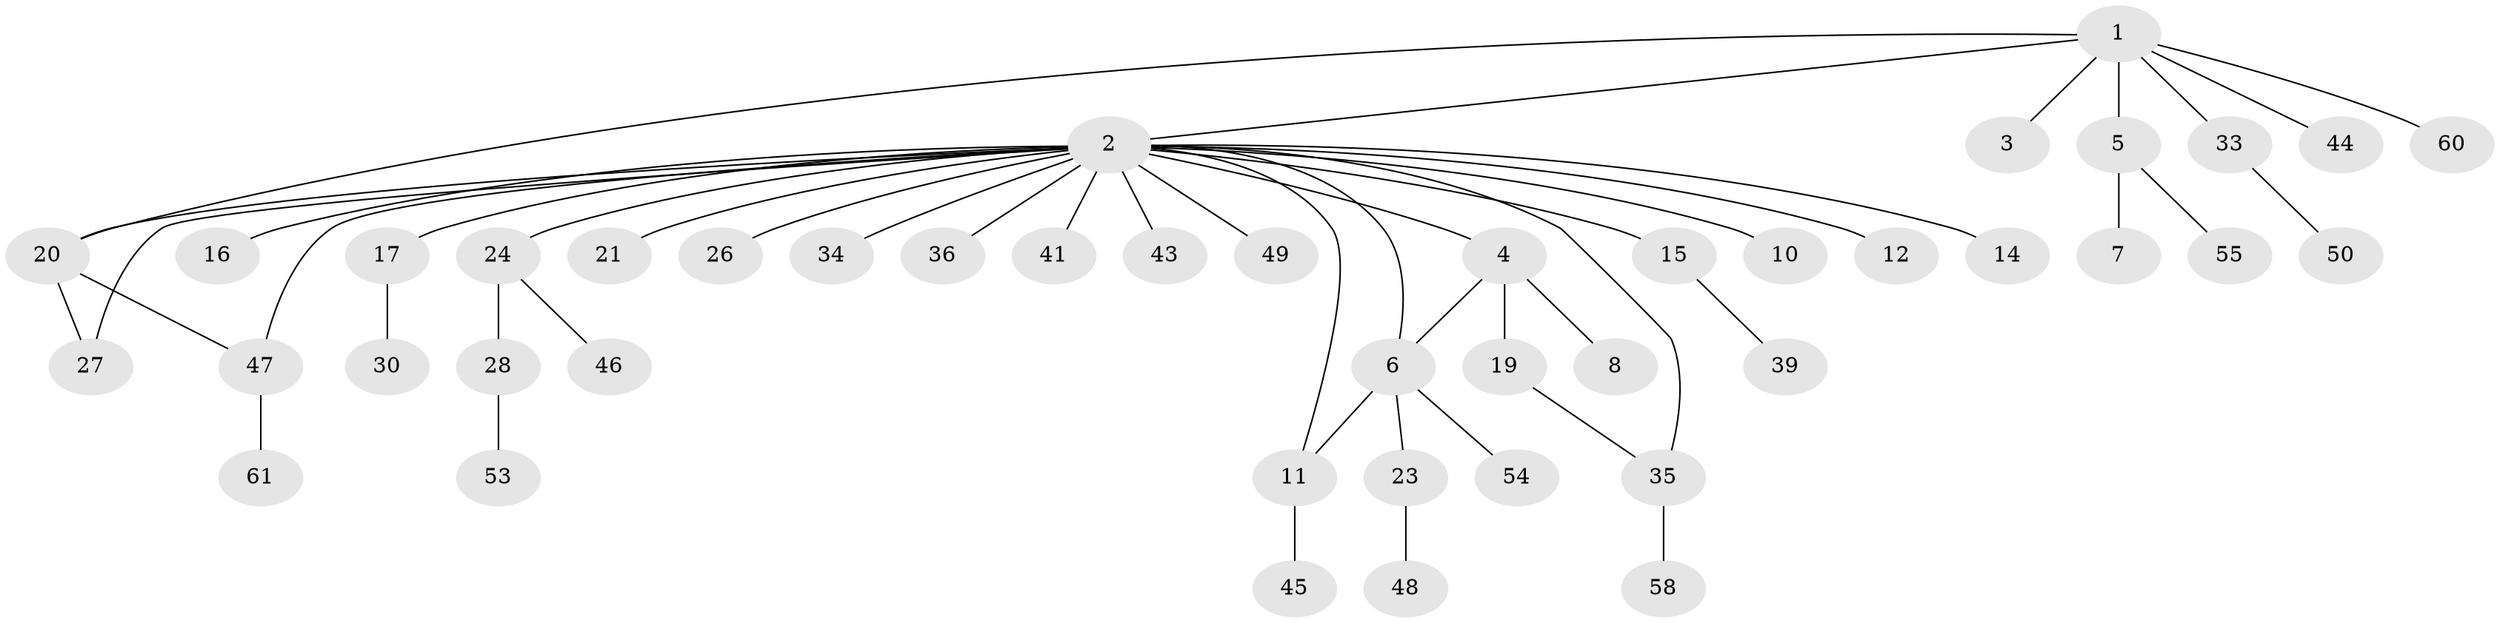 // original degree distribution, {8: 0.016129032258064516, 17: 0.016129032258064516, 1: 0.5645161290322581, 4: 0.04838709677419355, 3: 0.14516129032258066, 6: 0.016129032258064516, 2: 0.1774193548387097, 7: 0.016129032258064516}
// Generated by graph-tools (version 1.1) at 2025/41/03/06/25 10:41:48]
// undirected, 44 vertices, 49 edges
graph export_dot {
graph [start="1"]
  node [color=gray90,style=filled];
  1 [super="+62"];
  2 [super="+9"];
  3;
  4 [super="+37"];
  5 [super="+13"];
  6 [super="+29"];
  7;
  8 [super="+51"];
  10;
  11 [super="+18"];
  12 [super="+56"];
  14;
  15 [super="+25"];
  16;
  17 [super="+42"];
  19 [super="+59"];
  20 [super="+22"];
  21;
  23 [super="+32"];
  24;
  26;
  27;
  28 [super="+40"];
  30 [super="+31"];
  33;
  34;
  35 [super="+38"];
  36;
  39;
  41;
  43;
  44;
  45;
  46;
  47 [super="+52"];
  48 [super="+57"];
  49;
  50;
  53;
  54;
  55;
  58;
  60;
  61;
  1 -- 2;
  1 -- 3;
  1 -- 5;
  1 -- 20;
  1 -- 33;
  1 -- 44;
  1 -- 60;
  2 -- 4;
  2 -- 6;
  2 -- 11;
  2 -- 12;
  2 -- 14;
  2 -- 16;
  2 -- 17;
  2 -- 21;
  2 -- 26;
  2 -- 27;
  2 -- 36;
  2 -- 41;
  2 -- 43;
  2 -- 47;
  2 -- 49;
  2 -- 34;
  2 -- 24;
  2 -- 10;
  2 -- 15;
  2 -- 20;
  2 -- 35;
  4 -- 8;
  4 -- 19;
  4 -- 6;
  5 -- 7;
  5 -- 55;
  6 -- 11;
  6 -- 23;
  6 -- 54;
  11 -- 45;
  15 -- 39;
  17 -- 30;
  19 -- 35;
  20 -- 27;
  20 -- 47;
  23 -- 48;
  24 -- 28;
  24 -- 46;
  28 -- 53;
  33 -- 50;
  35 -- 58;
  47 -- 61;
}
